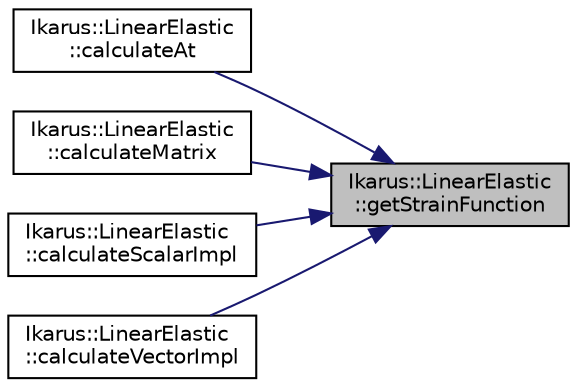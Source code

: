 digraph "Ikarus::LinearElastic::getStrainFunction"
{
 // LATEX_PDF_SIZE
  edge [fontname="Helvetica",fontsize="10",labelfontname="Helvetica",labelfontsize="10"];
  node [fontname="Helvetica",fontsize="10",shape=record];
  rankdir="RL";
  Node1 [label="Ikarus::LinearElastic\l::getStrainFunction",height=0.2,width=0.4,color="black", fillcolor="grey75", style="filled", fontcolor="black",tooltip="Gets the strain function for the given FERequirementType and optional displacement vector."];
  Node1 -> Node2 [dir="back",color="midnightblue",fontsize="10",style="solid"];
  Node2 [label="Ikarus::LinearElastic\l::calculateAt",height=0.2,width=0.4,color="black", fillcolor="white", style="filled",URL="$d3/d53/a01262.html#a51a4d30fb9b0ee5c2bf7683b69f0eda9",tooltip="Calculates results at a specific local position."];
  Node1 -> Node3 [dir="back",color="midnightblue",fontsize="10",style="solid"];
  Node3 [label="Ikarus::LinearElastic\l::calculateMatrix",height=0.2,width=0.4,color="black", fillcolor="white", style="filled",URL="$d3/d53/a01262.html#a9d491b6c69f9f28b2a838075526fa705",tooltip="Calculates the matrix stiffness for the given FERequirementType."];
  Node1 -> Node4 [dir="back",color="midnightblue",fontsize="10",style="solid"];
  Node4 [label="Ikarus::LinearElastic\l::calculateScalarImpl",height=0.2,width=0.4,color="black", fillcolor="white", style="filled",URL="$d3/d53/a01262.html#a2f4e42b682af401fcfaada66e5a05d53",tooltip=" "];
  Node1 -> Node5 [dir="back",color="midnightblue",fontsize="10",style="solid"];
  Node5 [label="Ikarus::LinearElastic\l::calculateVectorImpl",height=0.2,width=0.4,color="black", fillcolor="white", style="filled",URL="$d3/d53/a01262.html#a3cb0f7f1a2745097f3e91b9c0928722f",tooltip=" "];
}
